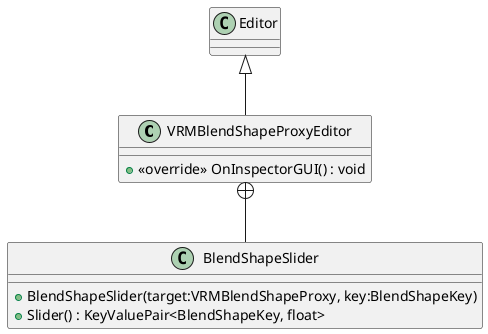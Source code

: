 @startuml
class VRMBlendShapeProxyEditor {
    + <<override>> OnInspectorGUI() : void
}
class BlendShapeSlider {
    + BlendShapeSlider(target:VRMBlendShapeProxy, key:BlendShapeKey)
    + Slider() : KeyValuePair<BlendShapeKey, float>
}
Editor <|-- VRMBlendShapeProxyEditor
VRMBlendShapeProxyEditor +-- BlendShapeSlider
@enduml
